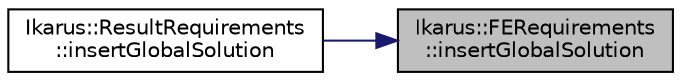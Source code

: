 digraph "Ikarus::FERequirements::insertGlobalSolution"
{
 // LATEX_PDF_SIZE
  edge [fontname="Helvetica",fontsize="10",labelfontname="Helvetica",labelfontsize="10"];
  node [fontname="Helvetica",fontsize="10",shape=record];
  rankdir="RL";
  Node1 [label="Ikarus::FERequirements\l::insertGlobalSolution",height=0.2,width=0.4,color="black", fillcolor="grey75", style="filled", fontcolor="black",tooltip="Insert a global solution vector into the requirements."];
  Node1 -> Node2 [dir="back",color="midnightblue",fontsize="10",style="solid",fontname="Helvetica"];
  Node2 [label="Ikarus::ResultRequirements\l::insertGlobalSolution",height=0.2,width=0.4,color="black", fillcolor="white", style="filled",URL="$a01249.html#a98129560488126934c2937dc3954a74d",tooltip="Insert a global solution into the finite element requirements."];
}

